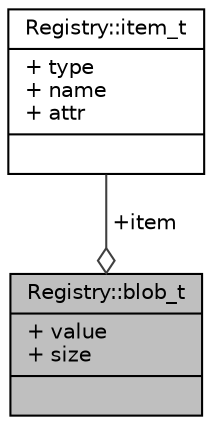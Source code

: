 digraph "Registry::blob_t"
{
  edge [fontname="Helvetica",fontsize="10",labelfontname="Helvetica",labelfontsize="10"];
  node [fontname="Helvetica",fontsize="10",shape=record];
  Node1 [label="{Registry::blob_t\n|+ value\l+ size\l|}",height=0.2,width=0.4,color="black", fillcolor="grey75", style="filled", fontcolor="black"];
  Node2 -> Node1 [color="grey25",fontsize="10",style="solid",label=" +item" ,arrowhead="odiamond",fontname="Helvetica"];
  Node2 [label="{Registry::item_t\n|+ type\l+ name\l+ attr\l|}",height=0.2,width=0.4,color="black", fillcolor="white", style="filled",URL="$dc/d88/structRegistry_1_1item__t.html"];
}
